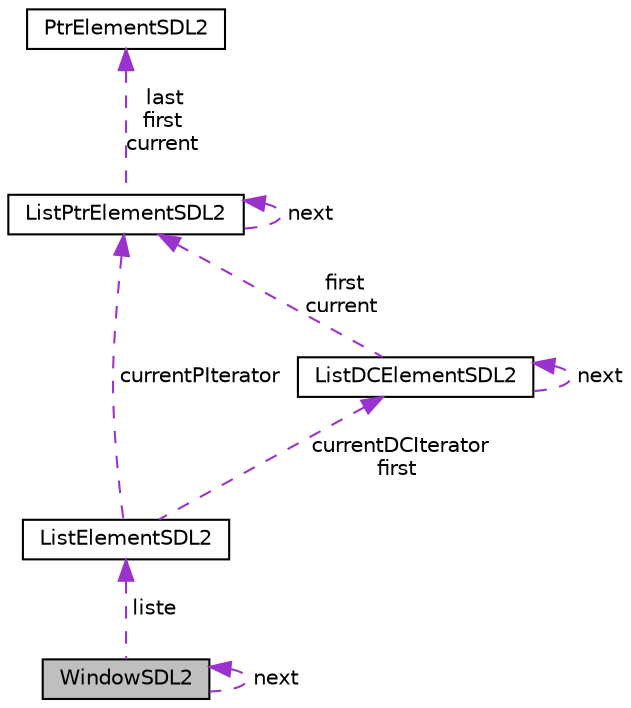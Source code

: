 digraph "WindowSDL2"
{
  edge [fontname="Helvetica",fontsize="10",labelfontname="Helvetica",labelfontsize="10"];
  node [fontname="Helvetica",fontsize="10",shape=record];
  Node1 [label="WindowSDL2",height=0.2,width=0.4,color="black", fillcolor="grey75", style="filled", fontcolor="black"];
  Node2 -> Node1 [dir="back",color="darkorchid3",fontsize="10",style="dashed",label=" liste" ];
  Node2 [label="ListElementSDL2",height=0.2,width=0.4,color="black", fillcolor="white", style="filled",URL="$structListElementSDL2.html",tooltip="List of list (display code) of list (plan) of elements. "];
  Node3 -> Node2 [dir="back",color="darkorchid3",fontsize="10",style="dashed",label=" currentDCIterator\nfirst" ];
  Node3 [label="ListDCElementSDL2",height=0.2,width=0.4,color="black", fillcolor="white", style="filled",URL="$structListDCElementSDL2.html",tooltip="List (display code) of list (plan) of element. "];
  Node3 -> Node3 [dir="back",color="darkorchid3",fontsize="10",style="dashed",label=" next" ];
  Node4 -> Node3 [dir="back",color="darkorchid3",fontsize="10",style="dashed",label=" first\ncurrent" ];
  Node4 [label="ListPtrElementSDL2",height=0.2,width=0.4,color="black", fillcolor="white", style="filled",URL="$structListPtrElementSDL2.html",tooltip="List of PtrElementSDL2. "];
  Node5 -> Node4 [dir="back",color="darkorchid3",fontsize="10",style="dashed",label=" last\nfirst\ncurrent" ];
  Node5 [label="PtrElementSDL2",height=0.2,width=0.4,color="black", fillcolor="white", style="filled",URL="$structPtrElementSDL2.html",tooltip="Structure used to store elements&#39; pointers in a list of element. "];
  Node4 -> Node4 [dir="back",color="darkorchid3",fontsize="10",style="dashed",label=" next" ];
  Node4 -> Node2 [dir="back",color="darkorchid3",fontsize="10",style="dashed",label=" currentPIterator" ];
  Node1 -> Node1 [dir="back",color="darkorchid3",fontsize="10",style="dashed",label=" next" ];
}
